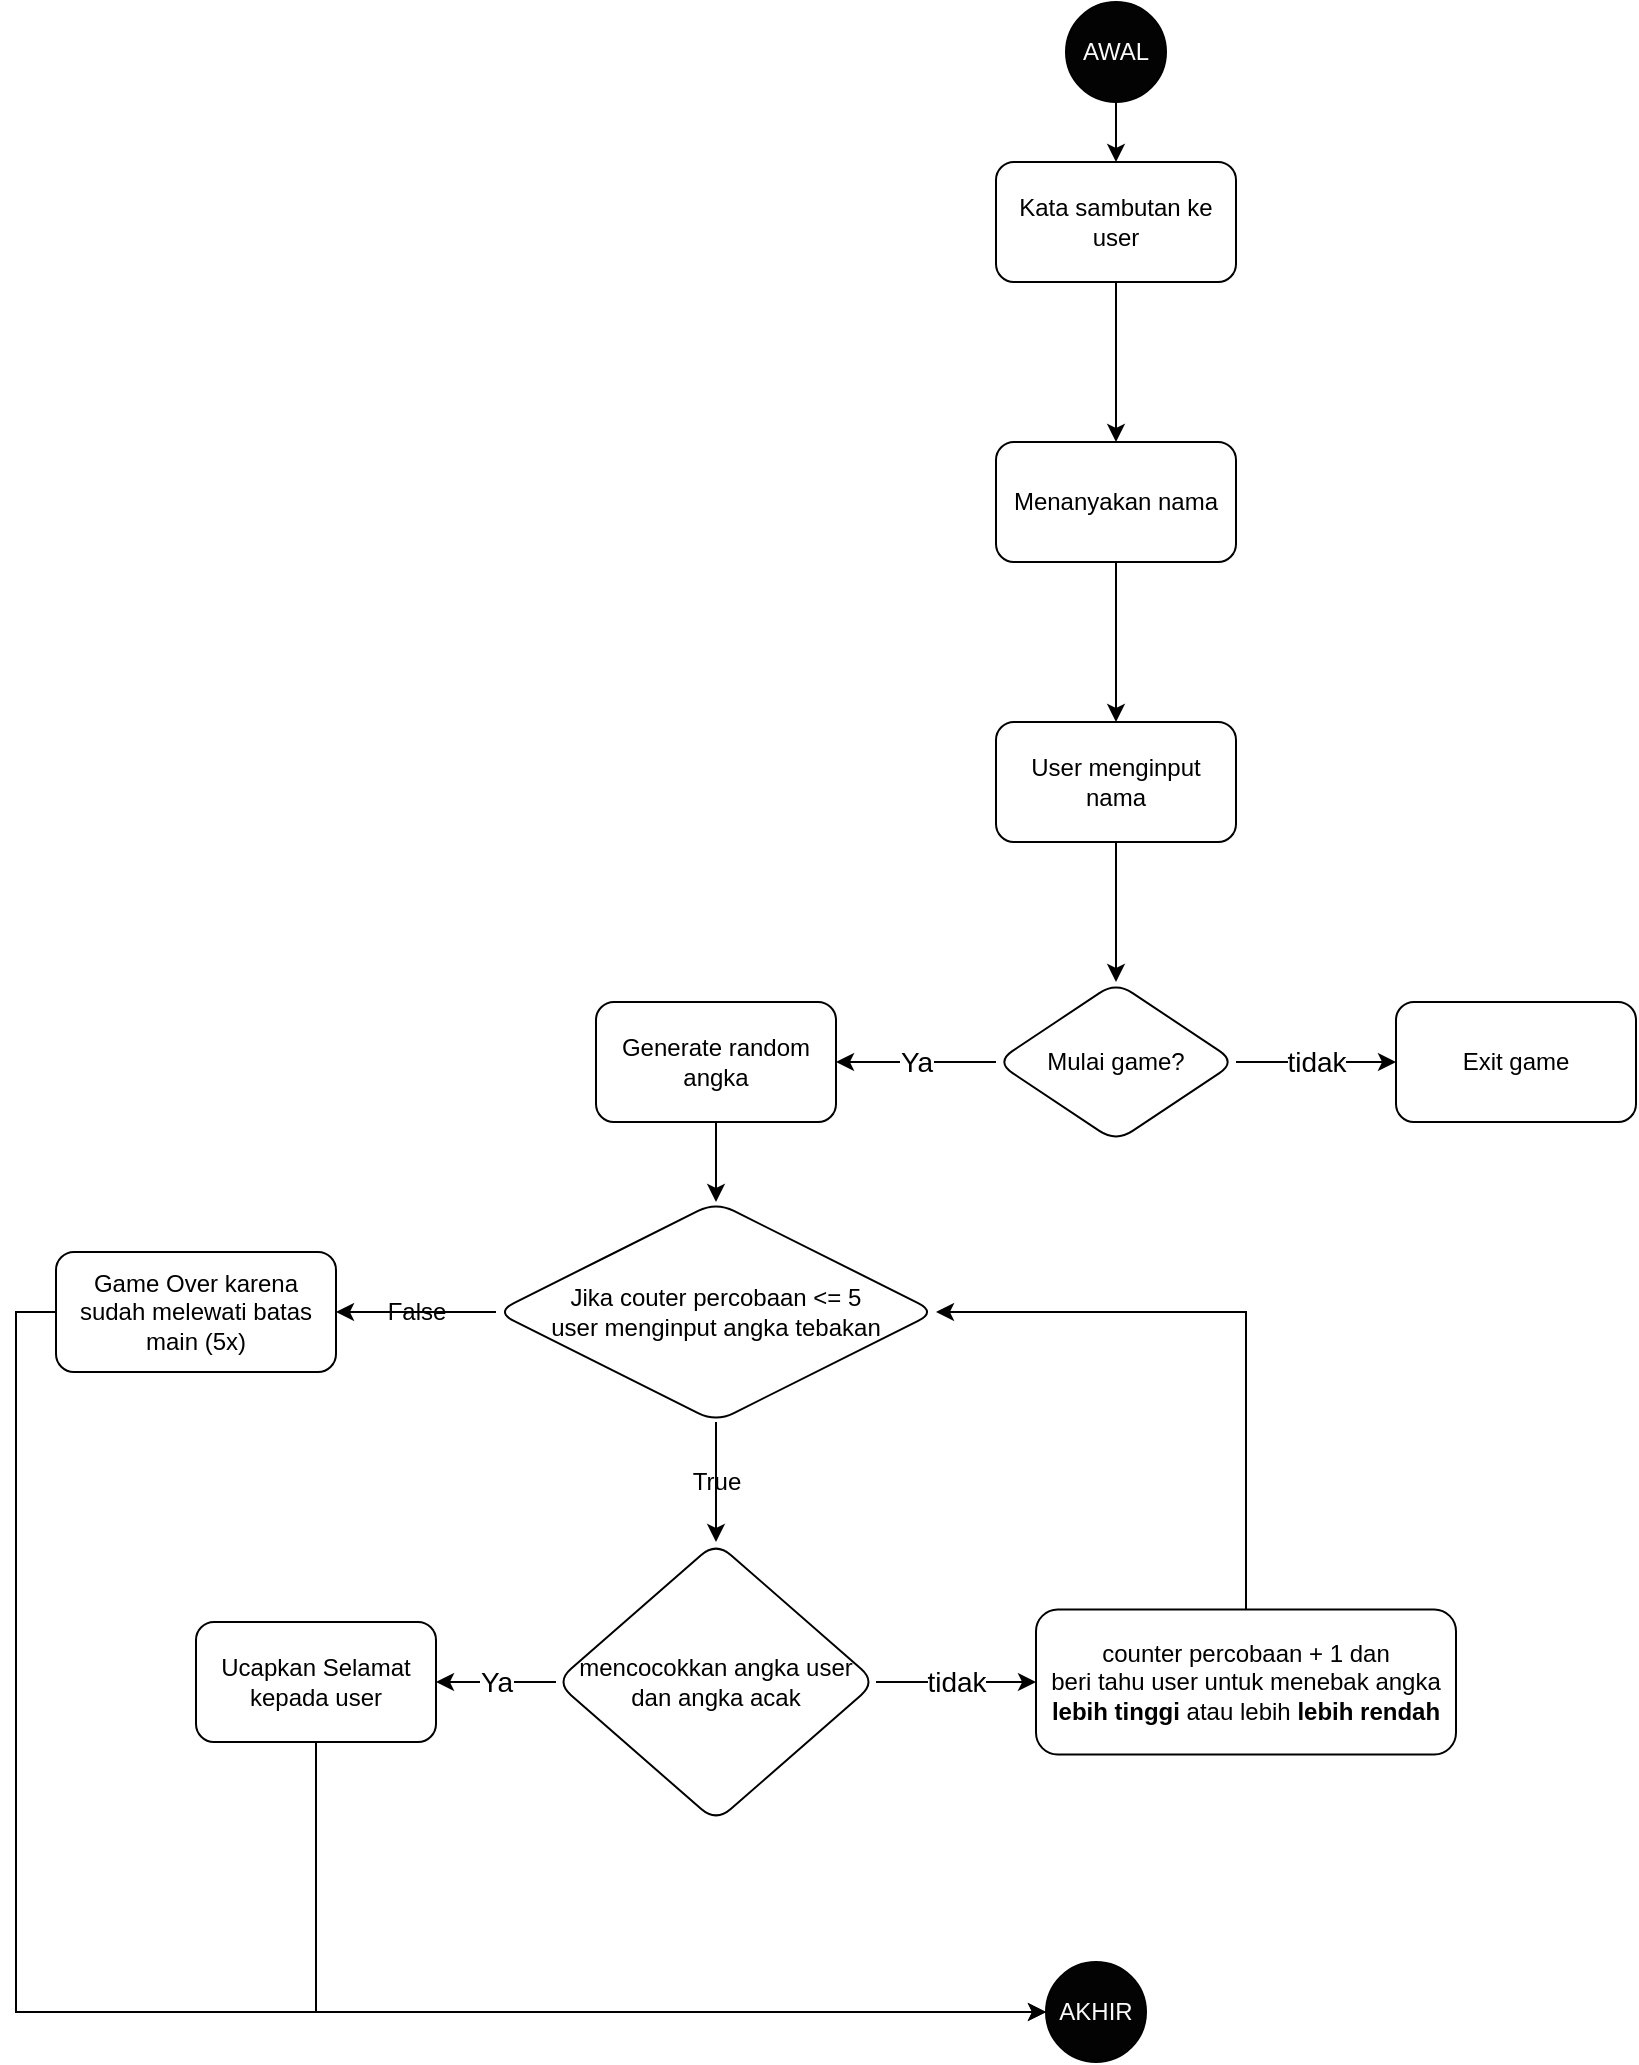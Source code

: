 <mxfile version="15.9.1" type="github"><diagram id="Rx07dJ7bJxjy8okckDUd" name="Page-1"><mxGraphModel dx="3435" dy="1455" grid="1" gridSize="10" guides="1" tooltips="1" connect="1" arrows="1" fold="1" page="1" pageScale="1" pageWidth="850" pageHeight="1100" math="0" shadow="0"><root><mxCell id="0"/><mxCell id="1" parent="0"/><mxCell id="RjOCBZwfKORG55AE7NKN-28" value="" style="edgeStyle=orthogonalEdgeStyle;rounded=0;orthogonalLoop=1;jettySize=auto;html=1;fontSize=14;" edge="1" parent="1" source="RjOCBZwfKORG55AE7NKN-1" target="RjOCBZwfKORG55AE7NKN-2"><mxGeometry relative="1" as="geometry"/></mxCell><mxCell id="RjOCBZwfKORG55AE7NKN-1" value="AWAL" style="ellipse;whiteSpace=wrap;html=1;aspect=fixed;labelBackgroundColor=none;fillColor=#030303;fontColor=#FAFAFA;" vertex="1" parent="1"><mxGeometry x="395" y="50" width="50" height="50" as="geometry"/></mxCell><mxCell id="RjOCBZwfKORG55AE7NKN-4" value="" style="edgeStyle=orthogonalEdgeStyle;rounded=0;orthogonalLoop=1;jettySize=auto;html=1;fontSize=14;" edge="1" parent="1" source="RjOCBZwfKORG55AE7NKN-2" target="RjOCBZwfKORG55AE7NKN-3"><mxGeometry relative="1" as="geometry"/></mxCell><mxCell id="RjOCBZwfKORG55AE7NKN-2" value="&lt;font style=&quot;font-size: 12px;&quot;&gt;Kata sambutan ke user&lt;/font&gt;" style="rounded=1;whiteSpace=wrap;html=1;fontSize=12;" vertex="1" parent="1"><mxGeometry x="360" y="130" width="120" height="60" as="geometry"/></mxCell><mxCell id="RjOCBZwfKORG55AE7NKN-6" value="" style="edgeStyle=orthogonalEdgeStyle;rounded=0;orthogonalLoop=1;jettySize=auto;html=1;fontSize=14;" edge="1" parent="1" source="RjOCBZwfKORG55AE7NKN-3" target="RjOCBZwfKORG55AE7NKN-5"><mxGeometry relative="1" as="geometry"/></mxCell><mxCell id="RjOCBZwfKORG55AE7NKN-3" value="Menanyakan nama" style="whiteSpace=wrap;html=1;rounded=1;" vertex="1" parent="1"><mxGeometry x="360" y="270" width="120" height="60" as="geometry"/></mxCell><mxCell id="RjOCBZwfKORG55AE7NKN-10" value="" style="edgeStyle=orthogonalEdgeStyle;rounded=0;orthogonalLoop=1;jettySize=auto;html=1;fontSize=14;" edge="1" parent="1" source="RjOCBZwfKORG55AE7NKN-5" target="RjOCBZwfKORG55AE7NKN-9"><mxGeometry relative="1" as="geometry"/></mxCell><mxCell id="RjOCBZwfKORG55AE7NKN-5" value="User menginput nama" style="whiteSpace=wrap;html=1;rounded=1;" vertex="1" parent="1"><mxGeometry x="360" y="410" width="120" height="60" as="geometry"/></mxCell><mxCell id="RjOCBZwfKORG55AE7NKN-12" value="tidak" style="edgeStyle=orthogonalEdgeStyle;rounded=0;orthogonalLoop=1;jettySize=auto;html=1;fontSize=14;" edge="1" parent="1" source="RjOCBZwfKORG55AE7NKN-9" target="RjOCBZwfKORG55AE7NKN-11"><mxGeometry relative="1" as="geometry"/></mxCell><mxCell id="RjOCBZwfKORG55AE7NKN-14" value="Ya&lt;br&gt;" style="edgeStyle=orthogonalEdgeStyle;rounded=0;orthogonalLoop=1;jettySize=auto;html=1;fontSize=14;" edge="1" parent="1" source="RjOCBZwfKORG55AE7NKN-9" target="RjOCBZwfKORG55AE7NKN-13"><mxGeometry relative="1" as="geometry"/></mxCell><mxCell id="RjOCBZwfKORG55AE7NKN-9" value="Mulai game?" style="rhombus;whiteSpace=wrap;html=1;rounded=1;" vertex="1" parent="1"><mxGeometry x="360" y="540" width="120" height="80" as="geometry"/></mxCell><mxCell id="RjOCBZwfKORG55AE7NKN-11" value="Exit game" style="whiteSpace=wrap;html=1;rounded=1;" vertex="1" parent="1"><mxGeometry x="560" y="550" width="120" height="60" as="geometry"/></mxCell><mxCell id="RjOCBZwfKORG55AE7NKN-38" value="" style="edgeStyle=orthogonalEdgeStyle;rounded=0;orthogonalLoop=1;jettySize=auto;html=1;fontSize=12;fontColor=#FAFAFA;" edge="1" parent="1" source="RjOCBZwfKORG55AE7NKN-13" target="RjOCBZwfKORG55AE7NKN-36"><mxGeometry relative="1" as="geometry"/></mxCell><mxCell id="RjOCBZwfKORG55AE7NKN-13" value="Generate random angka" style="whiteSpace=wrap;html=1;rounded=1;" vertex="1" parent="1"><mxGeometry x="160" y="550" width="120" height="60" as="geometry"/></mxCell><mxCell id="RjOCBZwfKORG55AE7NKN-20" value="Ya" style="edgeStyle=orthogonalEdgeStyle;rounded=0;orthogonalLoop=1;jettySize=auto;html=1;fontSize=14;" edge="1" parent="1" source="RjOCBZwfKORG55AE7NKN-17" target="RjOCBZwfKORG55AE7NKN-19"><mxGeometry relative="1" as="geometry"/></mxCell><mxCell id="RjOCBZwfKORG55AE7NKN-25" value="tidak" style="edgeStyle=orthogonalEdgeStyle;rounded=0;orthogonalLoop=1;jettySize=auto;html=1;fontSize=14;" edge="1" parent="1" source="RjOCBZwfKORG55AE7NKN-17" target="RjOCBZwfKORG55AE7NKN-24"><mxGeometry relative="1" as="geometry"/></mxCell><mxCell id="RjOCBZwfKORG55AE7NKN-17" value="mencocokkan angka user dan angka acak" style="rhombus;whiteSpace=wrap;html=1;rounded=1;" vertex="1" parent="1"><mxGeometry x="140" y="820" width="160" height="140" as="geometry"/></mxCell><mxCell id="RjOCBZwfKORG55AE7NKN-31" style="edgeStyle=orthogonalEdgeStyle;rounded=0;orthogonalLoop=1;jettySize=auto;html=1;exitX=0.5;exitY=1;exitDx=0;exitDy=0;entryX=0;entryY=0.5;entryDx=0;entryDy=0;fontSize=12;" edge="1" parent="1" source="RjOCBZwfKORG55AE7NKN-19" target="RjOCBZwfKORG55AE7NKN-29"><mxGeometry relative="1" as="geometry"/></mxCell><mxCell id="RjOCBZwfKORG55AE7NKN-19" value="Ucapkan Selamat kepada user&lt;br&gt;" style="whiteSpace=wrap;html=1;rounded=1;" vertex="1" parent="1"><mxGeometry x="-40" y="860" width="120" height="60" as="geometry"/></mxCell><mxCell id="RjOCBZwfKORG55AE7NKN-41" style="edgeStyle=orthogonalEdgeStyle;rounded=0;orthogonalLoop=1;jettySize=auto;html=1;exitX=0.5;exitY=0;exitDx=0;exitDy=0;entryX=1;entryY=0.5;entryDx=0;entryDy=0;fontSize=12;fontColor=#FAFAFA;" edge="1" parent="1" source="RjOCBZwfKORG55AE7NKN-24" target="RjOCBZwfKORG55AE7NKN-36"><mxGeometry relative="1" as="geometry"/></mxCell><mxCell id="RjOCBZwfKORG55AE7NKN-24" value="counter percobaan + 1 dan&lt;br&gt;beri tahu user untuk menebak angka&lt;b&gt; lebih tinggi &lt;/b&gt;atau lebih &lt;b&gt;lebih rendah&lt;/b&gt;" style="whiteSpace=wrap;html=1;rounded=1;" vertex="1" parent="1"><mxGeometry x="380" y="853.75" width="210" height="72.5" as="geometry"/></mxCell><mxCell id="RjOCBZwfKORG55AE7NKN-29" value="AKHIR" style="ellipse;whiteSpace=wrap;html=1;aspect=fixed;labelBackgroundColor=none;fillColor=#030303;fontColor=#FAFAFA;" vertex="1" parent="1"><mxGeometry x="385" y="1030" width="50" height="50" as="geometry"/></mxCell><mxCell id="RjOCBZwfKORG55AE7NKN-39" value="True" style="edgeStyle=orthogonalEdgeStyle;rounded=0;orthogonalLoop=1;jettySize=auto;html=1;fontSize=12;fontColor=default;labelBackgroundColor=none;" edge="1" parent="1" source="RjOCBZwfKORG55AE7NKN-36" target="RjOCBZwfKORG55AE7NKN-17"><mxGeometry relative="1" as="geometry"/></mxCell><mxCell id="RjOCBZwfKORG55AE7NKN-43" value="False" style="edgeStyle=orthogonalEdgeStyle;rounded=0;orthogonalLoop=1;jettySize=auto;html=1;labelBackgroundColor=none;fontSize=12;fontColor=default;" edge="1" parent="1" source="RjOCBZwfKORG55AE7NKN-36" target="RjOCBZwfKORG55AE7NKN-42"><mxGeometry relative="1" as="geometry"/></mxCell><mxCell id="RjOCBZwfKORG55AE7NKN-36" value="Jika couter percobaan &amp;lt;= 5&lt;br&gt;user menginput angka tebakan" style="rhombus;whiteSpace=wrap;html=1;rounded=1;" vertex="1" parent="1"><mxGeometry x="110" y="650" width="220" height="110" as="geometry"/></mxCell><mxCell id="RjOCBZwfKORG55AE7NKN-44" style="edgeStyle=orthogonalEdgeStyle;rounded=0;orthogonalLoop=1;jettySize=auto;html=1;exitX=0;exitY=0.5;exitDx=0;exitDy=0;labelBackgroundColor=none;fontSize=12;fontColor=default;entryX=0;entryY=0.5;entryDx=0;entryDy=0;" edge="1" parent="1" source="RjOCBZwfKORG55AE7NKN-42" target="RjOCBZwfKORG55AE7NKN-29"><mxGeometry relative="1" as="geometry"><mxPoint x="-140" y="1050" as="targetPoint"/></mxGeometry></mxCell><mxCell id="RjOCBZwfKORG55AE7NKN-42" value="Game Over karena sudah melewati batas main (5x)" style="whiteSpace=wrap;html=1;rounded=1;" vertex="1" parent="1"><mxGeometry x="-110" y="675" width="140" height="60" as="geometry"/></mxCell></root></mxGraphModel></diagram></mxfile>